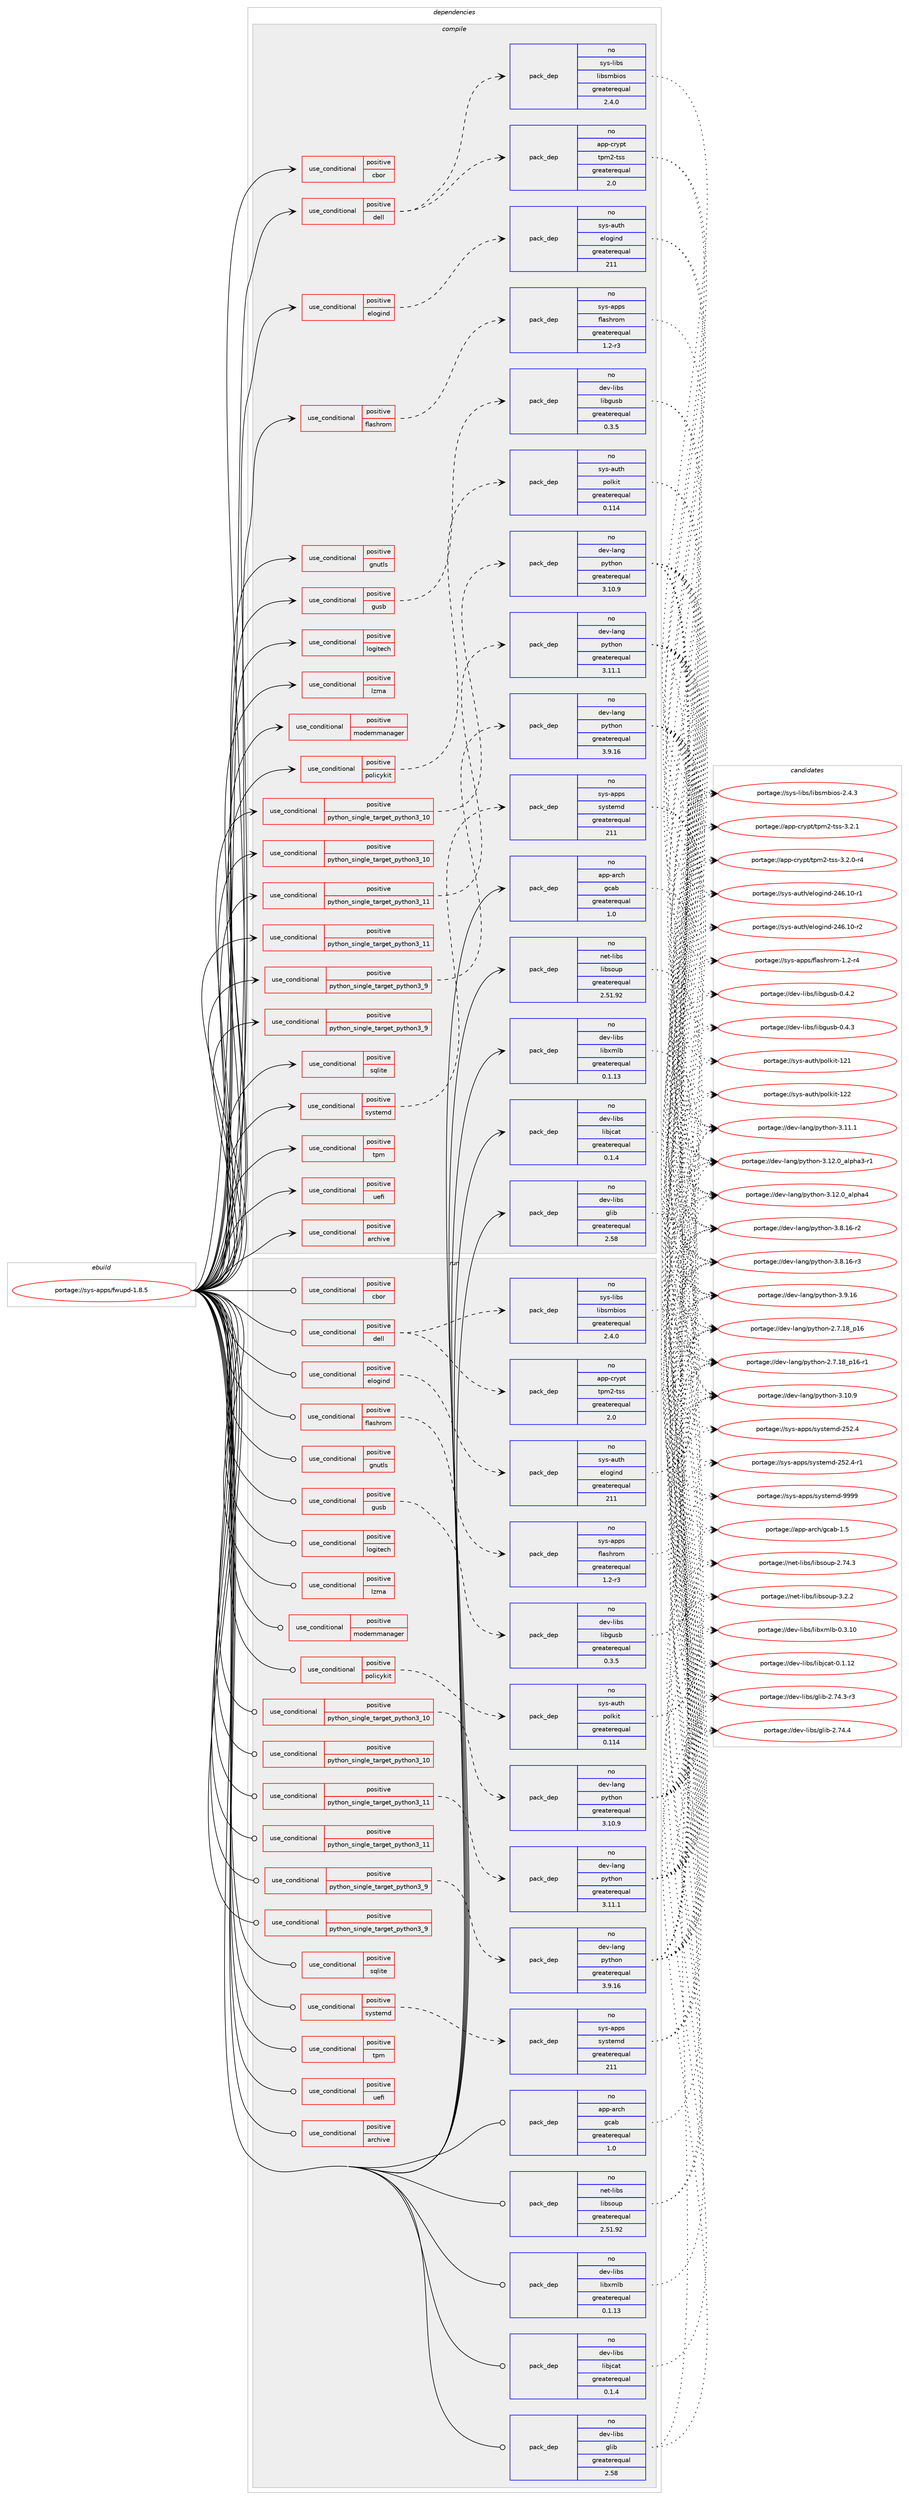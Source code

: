 digraph prolog {

# *************
# Graph options
# *************

newrank=true;
concentrate=true;
compound=true;
graph [rankdir=LR,fontname=Helvetica,fontsize=10,ranksep=1.5];#, ranksep=2.5, nodesep=0.2];
edge  [arrowhead=vee];
node  [fontname=Helvetica,fontsize=10];

# **********
# The ebuild
# **********

subgraph cluster_leftcol {
color=gray;
rank=same;
label=<<i>ebuild</i>>;
id [label="portage://sys-apps/fwupd-1.8.5", color=red, width=4, href="../sys-apps/fwupd-1.8.5.svg"];
}

# ****************
# The dependencies
# ****************

subgraph cluster_midcol {
color=gray;
label=<<i>dependencies</i>>;
subgraph cluster_compile {
fillcolor="#eeeeee";
style=filled;
label=<<i>compile</i>>;
subgraph cond3556 {
dependency5337 [label=<<TABLE BORDER="0" CELLBORDER="1" CELLSPACING="0" CELLPADDING="4"><TR><TD ROWSPAN="3" CELLPADDING="10">use_conditional</TD></TR><TR><TD>positive</TD></TR><TR><TD>archive</TD></TR></TABLE>>, shape=none, color=red];
# *** BEGIN UNKNOWN DEPENDENCY TYPE (TODO) ***
# dependency5337 -> package_dependency(portage://sys-apps/fwupd-1.8.5,install,no,app-arch,libarchive,none,[,,],any_same_slot,[])
# *** END UNKNOWN DEPENDENCY TYPE (TODO) ***

}
id:e -> dependency5337:w [weight=20,style="solid",arrowhead="vee"];
subgraph cond3557 {
dependency5338 [label=<<TABLE BORDER="0" CELLBORDER="1" CELLSPACING="0" CELLPADDING="4"><TR><TD ROWSPAN="3" CELLPADDING="10">use_conditional</TD></TR><TR><TD>positive</TD></TR><TR><TD>cbor</TD></TR></TABLE>>, shape=none, color=red];
# *** BEGIN UNKNOWN DEPENDENCY TYPE (TODO) ***
# dependency5338 -> package_dependency(portage://sys-apps/fwupd-1.8.5,install,no,dev-libs,libcbor,none,[,,],any_same_slot,[])
# *** END UNKNOWN DEPENDENCY TYPE (TODO) ***

}
id:e -> dependency5338:w [weight=20,style="solid",arrowhead="vee"];
subgraph cond3558 {
dependency5339 [label=<<TABLE BORDER="0" CELLBORDER="1" CELLSPACING="0" CELLPADDING="4"><TR><TD ROWSPAN="3" CELLPADDING="10">use_conditional</TD></TR><TR><TD>positive</TD></TR><TR><TD>dell</TD></TR></TABLE>>, shape=none, color=red];
subgraph pack1729 {
dependency5340 [label=<<TABLE BORDER="0" CELLBORDER="1" CELLSPACING="0" CELLPADDING="4" WIDTH="220"><TR><TD ROWSPAN="6" CELLPADDING="30">pack_dep</TD></TR><TR><TD WIDTH="110">no</TD></TR><TR><TD>app-crypt</TD></TR><TR><TD>tpm2-tss</TD></TR><TR><TD>greaterequal</TD></TR><TR><TD>2.0</TD></TR></TABLE>>, shape=none, color=blue];
}
dependency5339:e -> dependency5340:w [weight=20,style="dashed",arrowhead="vee"];
subgraph pack1730 {
dependency5341 [label=<<TABLE BORDER="0" CELLBORDER="1" CELLSPACING="0" CELLPADDING="4" WIDTH="220"><TR><TD ROWSPAN="6" CELLPADDING="30">pack_dep</TD></TR><TR><TD WIDTH="110">no</TD></TR><TR><TD>sys-libs</TD></TR><TR><TD>libsmbios</TD></TR><TR><TD>greaterequal</TD></TR><TR><TD>2.4.0</TD></TR></TABLE>>, shape=none, color=blue];
}
dependency5339:e -> dependency5341:w [weight=20,style="dashed",arrowhead="vee"];
}
id:e -> dependency5339:w [weight=20,style="solid",arrowhead="vee"];
subgraph cond3559 {
dependency5342 [label=<<TABLE BORDER="0" CELLBORDER="1" CELLSPACING="0" CELLPADDING="4"><TR><TD ROWSPAN="3" CELLPADDING="10">use_conditional</TD></TR><TR><TD>positive</TD></TR><TR><TD>elogind</TD></TR></TABLE>>, shape=none, color=red];
subgraph pack1731 {
dependency5343 [label=<<TABLE BORDER="0" CELLBORDER="1" CELLSPACING="0" CELLPADDING="4" WIDTH="220"><TR><TD ROWSPAN="6" CELLPADDING="30">pack_dep</TD></TR><TR><TD WIDTH="110">no</TD></TR><TR><TD>sys-auth</TD></TR><TR><TD>elogind</TD></TR><TR><TD>greaterequal</TD></TR><TR><TD>211</TD></TR></TABLE>>, shape=none, color=blue];
}
dependency5342:e -> dependency5343:w [weight=20,style="dashed",arrowhead="vee"];
}
id:e -> dependency5342:w [weight=20,style="solid",arrowhead="vee"];
subgraph cond3560 {
dependency5344 [label=<<TABLE BORDER="0" CELLBORDER="1" CELLSPACING="0" CELLPADDING="4"><TR><TD ROWSPAN="3" CELLPADDING="10">use_conditional</TD></TR><TR><TD>positive</TD></TR><TR><TD>flashrom</TD></TR></TABLE>>, shape=none, color=red];
subgraph pack1732 {
dependency5345 [label=<<TABLE BORDER="0" CELLBORDER="1" CELLSPACING="0" CELLPADDING="4" WIDTH="220"><TR><TD ROWSPAN="6" CELLPADDING="30">pack_dep</TD></TR><TR><TD WIDTH="110">no</TD></TR><TR><TD>sys-apps</TD></TR><TR><TD>flashrom</TD></TR><TR><TD>greaterequal</TD></TR><TR><TD>1.2-r3</TD></TR></TABLE>>, shape=none, color=blue];
}
dependency5344:e -> dependency5345:w [weight=20,style="dashed",arrowhead="vee"];
}
id:e -> dependency5344:w [weight=20,style="solid",arrowhead="vee"];
subgraph cond3561 {
dependency5346 [label=<<TABLE BORDER="0" CELLBORDER="1" CELLSPACING="0" CELLPADDING="4"><TR><TD ROWSPAN="3" CELLPADDING="10">use_conditional</TD></TR><TR><TD>positive</TD></TR><TR><TD>gnutls</TD></TR></TABLE>>, shape=none, color=red];
# *** BEGIN UNKNOWN DEPENDENCY TYPE (TODO) ***
# dependency5346 -> package_dependency(portage://sys-apps/fwupd-1.8.5,install,no,net-libs,gnutls,none,[,,],[],[])
# *** END UNKNOWN DEPENDENCY TYPE (TODO) ***

}
id:e -> dependency5346:w [weight=20,style="solid",arrowhead="vee"];
subgraph cond3562 {
dependency5347 [label=<<TABLE BORDER="0" CELLBORDER="1" CELLSPACING="0" CELLPADDING="4"><TR><TD ROWSPAN="3" CELLPADDING="10">use_conditional</TD></TR><TR><TD>positive</TD></TR><TR><TD>gusb</TD></TR></TABLE>>, shape=none, color=red];
subgraph pack1733 {
dependency5348 [label=<<TABLE BORDER="0" CELLBORDER="1" CELLSPACING="0" CELLPADDING="4" WIDTH="220"><TR><TD ROWSPAN="6" CELLPADDING="30">pack_dep</TD></TR><TR><TD WIDTH="110">no</TD></TR><TR><TD>dev-libs</TD></TR><TR><TD>libgusb</TD></TR><TR><TD>greaterequal</TD></TR><TR><TD>0.3.5</TD></TR></TABLE>>, shape=none, color=blue];
}
dependency5347:e -> dependency5348:w [weight=20,style="dashed",arrowhead="vee"];
}
id:e -> dependency5347:w [weight=20,style="solid",arrowhead="vee"];
subgraph cond3563 {
dependency5349 [label=<<TABLE BORDER="0" CELLBORDER="1" CELLSPACING="0" CELLPADDING="4"><TR><TD ROWSPAN="3" CELLPADDING="10">use_conditional</TD></TR><TR><TD>positive</TD></TR><TR><TD>logitech</TD></TR></TABLE>>, shape=none, color=red];
# *** BEGIN UNKNOWN DEPENDENCY TYPE (TODO) ***
# dependency5349 -> package_dependency(portage://sys-apps/fwupd-1.8.5,install,no,dev-libs,protobuf-c,none,[,,],any_same_slot,[])
# *** END UNKNOWN DEPENDENCY TYPE (TODO) ***

}
id:e -> dependency5349:w [weight=20,style="solid",arrowhead="vee"];
subgraph cond3564 {
dependency5350 [label=<<TABLE BORDER="0" CELLBORDER="1" CELLSPACING="0" CELLPADDING="4"><TR><TD ROWSPAN="3" CELLPADDING="10">use_conditional</TD></TR><TR><TD>positive</TD></TR><TR><TD>lzma</TD></TR></TABLE>>, shape=none, color=red];
# *** BEGIN UNKNOWN DEPENDENCY TYPE (TODO) ***
# dependency5350 -> package_dependency(portage://sys-apps/fwupd-1.8.5,install,no,app-arch,xz-utils,none,[,,],[],[])
# *** END UNKNOWN DEPENDENCY TYPE (TODO) ***

}
id:e -> dependency5350:w [weight=20,style="solid",arrowhead="vee"];
subgraph cond3565 {
dependency5351 [label=<<TABLE BORDER="0" CELLBORDER="1" CELLSPACING="0" CELLPADDING="4"><TR><TD ROWSPAN="3" CELLPADDING="10">use_conditional</TD></TR><TR><TD>positive</TD></TR><TR><TD>modemmanager</TD></TR></TABLE>>, shape=none, color=red];
# *** BEGIN UNKNOWN DEPENDENCY TYPE (TODO) ***
# dependency5351 -> package_dependency(portage://sys-apps/fwupd-1.8.5,install,no,net-misc,modemmanager,none,[,,],[],[use(enable(qmi),none)])
# *** END UNKNOWN DEPENDENCY TYPE (TODO) ***

}
id:e -> dependency5351:w [weight=20,style="solid",arrowhead="vee"];
subgraph cond3566 {
dependency5352 [label=<<TABLE BORDER="0" CELLBORDER="1" CELLSPACING="0" CELLPADDING="4"><TR><TD ROWSPAN="3" CELLPADDING="10">use_conditional</TD></TR><TR><TD>positive</TD></TR><TR><TD>policykit</TD></TR></TABLE>>, shape=none, color=red];
subgraph pack1734 {
dependency5353 [label=<<TABLE BORDER="0" CELLBORDER="1" CELLSPACING="0" CELLPADDING="4" WIDTH="220"><TR><TD ROWSPAN="6" CELLPADDING="30">pack_dep</TD></TR><TR><TD WIDTH="110">no</TD></TR><TR><TD>sys-auth</TD></TR><TR><TD>polkit</TD></TR><TR><TD>greaterequal</TD></TR><TR><TD>0.114</TD></TR></TABLE>>, shape=none, color=blue];
}
dependency5352:e -> dependency5353:w [weight=20,style="dashed",arrowhead="vee"];
}
id:e -> dependency5352:w [weight=20,style="solid",arrowhead="vee"];
subgraph cond3567 {
dependency5354 [label=<<TABLE BORDER="0" CELLBORDER="1" CELLSPACING="0" CELLPADDING="4"><TR><TD ROWSPAN="3" CELLPADDING="10">use_conditional</TD></TR><TR><TD>positive</TD></TR><TR><TD>python_single_target_python3_10</TD></TR></TABLE>>, shape=none, color=red];
subgraph pack1735 {
dependency5355 [label=<<TABLE BORDER="0" CELLBORDER="1" CELLSPACING="0" CELLPADDING="4" WIDTH="220"><TR><TD ROWSPAN="6" CELLPADDING="30">pack_dep</TD></TR><TR><TD WIDTH="110">no</TD></TR><TR><TD>dev-lang</TD></TR><TR><TD>python</TD></TR><TR><TD>greaterequal</TD></TR><TR><TD>3.10.9</TD></TR></TABLE>>, shape=none, color=blue];
}
dependency5354:e -> dependency5355:w [weight=20,style="dashed",arrowhead="vee"];
}
id:e -> dependency5354:w [weight=20,style="solid",arrowhead="vee"];
subgraph cond3568 {
dependency5356 [label=<<TABLE BORDER="0" CELLBORDER="1" CELLSPACING="0" CELLPADDING="4"><TR><TD ROWSPAN="3" CELLPADDING="10">use_conditional</TD></TR><TR><TD>positive</TD></TR><TR><TD>python_single_target_python3_10</TD></TR></TABLE>>, shape=none, color=red];
# *** BEGIN UNKNOWN DEPENDENCY TYPE (TODO) ***
# dependency5356 -> package_dependency(portage://sys-apps/fwupd-1.8.5,install,no,dev-python,pygobject,none,[,,],[slot(3)],[use(enable(cairo),none),use(enable(python_targets_python3_10),negative)])
# *** END UNKNOWN DEPENDENCY TYPE (TODO) ***

}
id:e -> dependency5356:w [weight=20,style="solid",arrowhead="vee"];
subgraph cond3569 {
dependency5357 [label=<<TABLE BORDER="0" CELLBORDER="1" CELLSPACING="0" CELLPADDING="4"><TR><TD ROWSPAN="3" CELLPADDING="10">use_conditional</TD></TR><TR><TD>positive</TD></TR><TR><TD>python_single_target_python3_11</TD></TR></TABLE>>, shape=none, color=red];
subgraph pack1736 {
dependency5358 [label=<<TABLE BORDER="0" CELLBORDER="1" CELLSPACING="0" CELLPADDING="4" WIDTH="220"><TR><TD ROWSPAN="6" CELLPADDING="30">pack_dep</TD></TR><TR><TD WIDTH="110">no</TD></TR><TR><TD>dev-lang</TD></TR><TR><TD>python</TD></TR><TR><TD>greaterequal</TD></TR><TR><TD>3.11.1</TD></TR></TABLE>>, shape=none, color=blue];
}
dependency5357:e -> dependency5358:w [weight=20,style="dashed",arrowhead="vee"];
}
id:e -> dependency5357:w [weight=20,style="solid",arrowhead="vee"];
subgraph cond3570 {
dependency5359 [label=<<TABLE BORDER="0" CELLBORDER="1" CELLSPACING="0" CELLPADDING="4"><TR><TD ROWSPAN="3" CELLPADDING="10">use_conditional</TD></TR><TR><TD>positive</TD></TR><TR><TD>python_single_target_python3_11</TD></TR></TABLE>>, shape=none, color=red];
# *** BEGIN UNKNOWN DEPENDENCY TYPE (TODO) ***
# dependency5359 -> package_dependency(portage://sys-apps/fwupd-1.8.5,install,no,dev-python,pygobject,none,[,,],[slot(3)],[use(enable(cairo),none),use(enable(python_targets_python3_11),negative)])
# *** END UNKNOWN DEPENDENCY TYPE (TODO) ***

}
id:e -> dependency5359:w [weight=20,style="solid",arrowhead="vee"];
subgraph cond3571 {
dependency5360 [label=<<TABLE BORDER="0" CELLBORDER="1" CELLSPACING="0" CELLPADDING="4"><TR><TD ROWSPAN="3" CELLPADDING="10">use_conditional</TD></TR><TR><TD>positive</TD></TR><TR><TD>python_single_target_python3_9</TD></TR></TABLE>>, shape=none, color=red];
subgraph pack1737 {
dependency5361 [label=<<TABLE BORDER="0" CELLBORDER="1" CELLSPACING="0" CELLPADDING="4" WIDTH="220"><TR><TD ROWSPAN="6" CELLPADDING="30">pack_dep</TD></TR><TR><TD WIDTH="110">no</TD></TR><TR><TD>dev-lang</TD></TR><TR><TD>python</TD></TR><TR><TD>greaterequal</TD></TR><TR><TD>3.9.16</TD></TR></TABLE>>, shape=none, color=blue];
}
dependency5360:e -> dependency5361:w [weight=20,style="dashed",arrowhead="vee"];
}
id:e -> dependency5360:w [weight=20,style="solid",arrowhead="vee"];
subgraph cond3572 {
dependency5362 [label=<<TABLE BORDER="0" CELLBORDER="1" CELLSPACING="0" CELLPADDING="4"><TR><TD ROWSPAN="3" CELLPADDING="10">use_conditional</TD></TR><TR><TD>positive</TD></TR><TR><TD>python_single_target_python3_9</TD></TR></TABLE>>, shape=none, color=red];
# *** BEGIN UNKNOWN DEPENDENCY TYPE (TODO) ***
# dependency5362 -> package_dependency(portage://sys-apps/fwupd-1.8.5,install,no,dev-python,pygobject,none,[,,],[slot(3)],[use(enable(cairo),none),use(enable(python_targets_python3_9),negative)])
# *** END UNKNOWN DEPENDENCY TYPE (TODO) ***

}
id:e -> dependency5362:w [weight=20,style="solid",arrowhead="vee"];
subgraph cond3573 {
dependency5363 [label=<<TABLE BORDER="0" CELLBORDER="1" CELLSPACING="0" CELLPADDING="4"><TR><TD ROWSPAN="3" CELLPADDING="10">use_conditional</TD></TR><TR><TD>positive</TD></TR><TR><TD>sqlite</TD></TR></TABLE>>, shape=none, color=red];
# *** BEGIN UNKNOWN DEPENDENCY TYPE (TODO) ***
# dependency5363 -> package_dependency(portage://sys-apps/fwupd-1.8.5,install,no,dev-db,sqlite,none,[,,],[],[])
# *** END UNKNOWN DEPENDENCY TYPE (TODO) ***

}
id:e -> dependency5363:w [weight=20,style="solid",arrowhead="vee"];
subgraph cond3574 {
dependency5364 [label=<<TABLE BORDER="0" CELLBORDER="1" CELLSPACING="0" CELLPADDING="4"><TR><TD ROWSPAN="3" CELLPADDING="10">use_conditional</TD></TR><TR><TD>positive</TD></TR><TR><TD>systemd</TD></TR></TABLE>>, shape=none, color=red];
subgraph pack1738 {
dependency5365 [label=<<TABLE BORDER="0" CELLBORDER="1" CELLSPACING="0" CELLPADDING="4" WIDTH="220"><TR><TD ROWSPAN="6" CELLPADDING="30">pack_dep</TD></TR><TR><TD WIDTH="110">no</TD></TR><TR><TD>sys-apps</TD></TR><TR><TD>systemd</TD></TR><TR><TD>greaterequal</TD></TR><TR><TD>211</TD></TR></TABLE>>, shape=none, color=blue];
}
dependency5364:e -> dependency5365:w [weight=20,style="dashed",arrowhead="vee"];
}
id:e -> dependency5364:w [weight=20,style="solid",arrowhead="vee"];
subgraph cond3575 {
dependency5366 [label=<<TABLE BORDER="0" CELLBORDER="1" CELLSPACING="0" CELLPADDING="4"><TR><TD ROWSPAN="3" CELLPADDING="10">use_conditional</TD></TR><TR><TD>positive</TD></TR><TR><TD>tpm</TD></TR></TABLE>>, shape=none, color=red];
# *** BEGIN UNKNOWN DEPENDENCY TYPE (TODO) ***
# dependency5366 -> package_dependency(portage://sys-apps/fwupd-1.8.5,install,no,app-crypt,tpm2-tss,none,[,,],any_same_slot,[])
# *** END UNKNOWN DEPENDENCY TYPE (TODO) ***

}
id:e -> dependency5366:w [weight=20,style="solid",arrowhead="vee"];
subgraph cond3576 {
dependency5367 [label=<<TABLE BORDER="0" CELLBORDER="1" CELLSPACING="0" CELLPADDING="4"><TR><TD ROWSPAN="3" CELLPADDING="10">use_conditional</TD></TR><TR><TD>positive</TD></TR><TR><TD>uefi</TD></TR></TABLE>>, shape=none, color=red];
# *** BEGIN UNKNOWN DEPENDENCY TYPE (TODO) ***
# dependency5367 -> package_dependency(portage://sys-apps/fwupd-1.8.5,install,no,sys-apps,fwupd-efi,none,[,,],[],[])
# *** END UNKNOWN DEPENDENCY TYPE (TODO) ***

# *** BEGIN UNKNOWN DEPENDENCY TYPE (TODO) ***
# dependency5367 -> package_dependency(portage://sys-apps/fwupd-1.8.5,install,no,sys-boot,efibootmgr,none,[,,],[],[])
# *** END UNKNOWN DEPENDENCY TYPE (TODO) ***

# *** BEGIN UNKNOWN DEPENDENCY TYPE (TODO) ***
# dependency5367 -> package_dependency(portage://sys-apps/fwupd-1.8.5,install,no,sys-fs,udisks,none,[,,],[],[])
# *** END UNKNOWN DEPENDENCY TYPE (TODO) ***

# *** BEGIN UNKNOWN DEPENDENCY TYPE (TODO) ***
# dependency5367 -> package_dependency(portage://sys-apps/fwupd-1.8.5,install,no,sys-libs,efivar,none,[,,],[],[])
# *** END UNKNOWN DEPENDENCY TYPE (TODO) ***

}
id:e -> dependency5367:w [weight=20,style="solid",arrowhead="vee"];
subgraph pack1739 {
dependency5368 [label=<<TABLE BORDER="0" CELLBORDER="1" CELLSPACING="0" CELLPADDING="4" WIDTH="220"><TR><TD ROWSPAN="6" CELLPADDING="30">pack_dep</TD></TR><TR><TD WIDTH="110">no</TD></TR><TR><TD>app-arch</TD></TR><TR><TD>gcab</TD></TR><TR><TD>greaterequal</TD></TR><TR><TD>1.0</TD></TR></TABLE>>, shape=none, color=blue];
}
id:e -> dependency5368:w [weight=20,style="solid",arrowhead="vee"];
# *** BEGIN UNKNOWN DEPENDENCY TYPE (TODO) ***
# id -> package_dependency(portage://sys-apps/fwupd-1.8.5,install,no,app-arch,xz-utils,none,[,,],[],[])
# *** END UNKNOWN DEPENDENCY TYPE (TODO) ***

subgraph pack1740 {
dependency5369 [label=<<TABLE BORDER="0" CELLBORDER="1" CELLSPACING="0" CELLPADDING="4" WIDTH="220"><TR><TD ROWSPAN="6" CELLPADDING="30">pack_dep</TD></TR><TR><TD WIDTH="110">no</TD></TR><TR><TD>dev-libs</TD></TR><TR><TD>glib</TD></TR><TR><TD>greaterequal</TD></TR><TR><TD>2.58</TD></TR></TABLE>>, shape=none, color=blue];
}
id:e -> dependency5369:w [weight=20,style="solid",arrowhead="vee"];
# *** BEGIN UNKNOWN DEPENDENCY TYPE (TODO) ***
# id -> package_dependency(portage://sys-apps/fwupd-1.8.5,install,no,dev-libs,json-glib,none,[,,],[],[])
# *** END UNKNOWN DEPENDENCY TYPE (TODO) ***

# *** BEGIN UNKNOWN DEPENDENCY TYPE (TODO) ***
# id -> package_dependency(portage://sys-apps/fwupd-1.8.5,install,no,dev-libs,libgudev,none,[,,],any_same_slot,[])
# *** END UNKNOWN DEPENDENCY TYPE (TODO) ***

subgraph pack1741 {
dependency5370 [label=<<TABLE BORDER="0" CELLBORDER="1" CELLSPACING="0" CELLPADDING="4" WIDTH="220"><TR><TD ROWSPAN="6" CELLPADDING="30">pack_dep</TD></TR><TR><TD WIDTH="110">no</TD></TR><TR><TD>dev-libs</TD></TR><TR><TD>libjcat</TD></TR><TR><TD>greaterequal</TD></TR><TR><TD>0.1.4</TD></TR></TABLE>>, shape=none, color=blue];
}
id:e -> dependency5370:w [weight=20,style="solid",arrowhead="vee"];
subgraph pack1742 {
dependency5371 [label=<<TABLE BORDER="0" CELLBORDER="1" CELLSPACING="0" CELLPADDING="4" WIDTH="220"><TR><TD ROWSPAN="6" CELLPADDING="30">pack_dep</TD></TR><TR><TD WIDTH="110">no</TD></TR><TR><TD>dev-libs</TD></TR><TR><TD>libxmlb</TD></TR><TR><TD>greaterequal</TD></TR><TR><TD>0.1.13</TD></TR></TABLE>>, shape=none, color=blue];
}
id:e -> dependency5371:w [weight=20,style="solid",arrowhead="vee"];
subgraph pack1743 {
dependency5372 [label=<<TABLE BORDER="0" CELLBORDER="1" CELLSPACING="0" CELLPADDING="4" WIDTH="220"><TR><TD ROWSPAN="6" CELLPADDING="30">pack_dep</TD></TR><TR><TD WIDTH="110">no</TD></TR><TR><TD>net-libs</TD></TR><TR><TD>libsoup</TD></TR><TR><TD>greaterequal</TD></TR><TR><TD>2.51.92</TD></TR></TABLE>>, shape=none, color=blue];
}
id:e -> dependency5372:w [weight=20,style="solid",arrowhead="vee"];
# *** BEGIN UNKNOWN DEPENDENCY TYPE (TODO) ***
# id -> package_dependency(portage://sys-apps/fwupd-1.8.5,install,no,net-misc,curl,none,[,,],[],[])
# *** END UNKNOWN DEPENDENCY TYPE (TODO) ***

# *** BEGIN UNKNOWN DEPENDENCY TYPE (TODO) ***
# id -> package_dependency(portage://sys-apps/fwupd-1.8.5,install,no,x11-libs,pango,none,[,,],[],[use(enable(introspection),none)])
# *** END UNKNOWN DEPENDENCY TYPE (TODO) ***

}
subgraph cluster_compileandrun {
fillcolor="#eeeeee";
style=filled;
label=<<i>compile and run</i>>;
}
subgraph cluster_run {
fillcolor="#eeeeee";
style=filled;
label=<<i>run</i>>;
subgraph cond3577 {
dependency5373 [label=<<TABLE BORDER="0" CELLBORDER="1" CELLSPACING="0" CELLPADDING="4"><TR><TD ROWSPAN="3" CELLPADDING="10">use_conditional</TD></TR><TR><TD>positive</TD></TR><TR><TD>archive</TD></TR></TABLE>>, shape=none, color=red];
# *** BEGIN UNKNOWN DEPENDENCY TYPE (TODO) ***
# dependency5373 -> package_dependency(portage://sys-apps/fwupd-1.8.5,run,no,app-arch,libarchive,none,[,,],any_same_slot,[])
# *** END UNKNOWN DEPENDENCY TYPE (TODO) ***

}
id:e -> dependency5373:w [weight=20,style="solid",arrowhead="odot"];
subgraph cond3578 {
dependency5374 [label=<<TABLE BORDER="0" CELLBORDER="1" CELLSPACING="0" CELLPADDING="4"><TR><TD ROWSPAN="3" CELLPADDING="10">use_conditional</TD></TR><TR><TD>positive</TD></TR><TR><TD>cbor</TD></TR></TABLE>>, shape=none, color=red];
# *** BEGIN UNKNOWN DEPENDENCY TYPE (TODO) ***
# dependency5374 -> package_dependency(portage://sys-apps/fwupd-1.8.5,run,no,dev-libs,libcbor,none,[,,],any_same_slot,[])
# *** END UNKNOWN DEPENDENCY TYPE (TODO) ***

}
id:e -> dependency5374:w [weight=20,style="solid",arrowhead="odot"];
subgraph cond3579 {
dependency5375 [label=<<TABLE BORDER="0" CELLBORDER="1" CELLSPACING="0" CELLPADDING="4"><TR><TD ROWSPAN="3" CELLPADDING="10">use_conditional</TD></TR><TR><TD>positive</TD></TR><TR><TD>dell</TD></TR></TABLE>>, shape=none, color=red];
subgraph pack1744 {
dependency5376 [label=<<TABLE BORDER="0" CELLBORDER="1" CELLSPACING="0" CELLPADDING="4" WIDTH="220"><TR><TD ROWSPAN="6" CELLPADDING="30">pack_dep</TD></TR><TR><TD WIDTH="110">no</TD></TR><TR><TD>app-crypt</TD></TR><TR><TD>tpm2-tss</TD></TR><TR><TD>greaterequal</TD></TR><TR><TD>2.0</TD></TR></TABLE>>, shape=none, color=blue];
}
dependency5375:e -> dependency5376:w [weight=20,style="dashed",arrowhead="vee"];
subgraph pack1745 {
dependency5377 [label=<<TABLE BORDER="0" CELLBORDER="1" CELLSPACING="0" CELLPADDING="4" WIDTH="220"><TR><TD ROWSPAN="6" CELLPADDING="30">pack_dep</TD></TR><TR><TD WIDTH="110">no</TD></TR><TR><TD>sys-libs</TD></TR><TR><TD>libsmbios</TD></TR><TR><TD>greaterequal</TD></TR><TR><TD>2.4.0</TD></TR></TABLE>>, shape=none, color=blue];
}
dependency5375:e -> dependency5377:w [weight=20,style="dashed",arrowhead="vee"];
}
id:e -> dependency5375:w [weight=20,style="solid",arrowhead="odot"];
subgraph cond3580 {
dependency5378 [label=<<TABLE BORDER="0" CELLBORDER="1" CELLSPACING="0" CELLPADDING="4"><TR><TD ROWSPAN="3" CELLPADDING="10">use_conditional</TD></TR><TR><TD>positive</TD></TR><TR><TD>elogind</TD></TR></TABLE>>, shape=none, color=red];
subgraph pack1746 {
dependency5379 [label=<<TABLE BORDER="0" CELLBORDER="1" CELLSPACING="0" CELLPADDING="4" WIDTH="220"><TR><TD ROWSPAN="6" CELLPADDING="30">pack_dep</TD></TR><TR><TD WIDTH="110">no</TD></TR><TR><TD>sys-auth</TD></TR><TR><TD>elogind</TD></TR><TR><TD>greaterequal</TD></TR><TR><TD>211</TD></TR></TABLE>>, shape=none, color=blue];
}
dependency5378:e -> dependency5379:w [weight=20,style="dashed",arrowhead="vee"];
}
id:e -> dependency5378:w [weight=20,style="solid",arrowhead="odot"];
subgraph cond3581 {
dependency5380 [label=<<TABLE BORDER="0" CELLBORDER="1" CELLSPACING="0" CELLPADDING="4"><TR><TD ROWSPAN="3" CELLPADDING="10">use_conditional</TD></TR><TR><TD>positive</TD></TR><TR><TD>flashrom</TD></TR></TABLE>>, shape=none, color=red];
subgraph pack1747 {
dependency5381 [label=<<TABLE BORDER="0" CELLBORDER="1" CELLSPACING="0" CELLPADDING="4" WIDTH="220"><TR><TD ROWSPAN="6" CELLPADDING="30">pack_dep</TD></TR><TR><TD WIDTH="110">no</TD></TR><TR><TD>sys-apps</TD></TR><TR><TD>flashrom</TD></TR><TR><TD>greaterequal</TD></TR><TR><TD>1.2-r3</TD></TR></TABLE>>, shape=none, color=blue];
}
dependency5380:e -> dependency5381:w [weight=20,style="dashed",arrowhead="vee"];
}
id:e -> dependency5380:w [weight=20,style="solid",arrowhead="odot"];
subgraph cond3582 {
dependency5382 [label=<<TABLE BORDER="0" CELLBORDER="1" CELLSPACING="0" CELLPADDING="4"><TR><TD ROWSPAN="3" CELLPADDING="10">use_conditional</TD></TR><TR><TD>positive</TD></TR><TR><TD>gnutls</TD></TR></TABLE>>, shape=none, color=red];
# *** BEGIN UNKNOWN DEPENDENCY TYPE (TODO) ***
# dependency5382 -> package_dependency(portage://sys-apps/fwupd-1.8.5,run,no,net-libs,gnutls,none,[,,],[],[])
# *** END UNKNOWN DEPENDENCY TYPE (TODO) ***

}
id:e -> dependency5382:w [weight=20,style="solid",arrowhead="odot"];
subgraph cond3583 {
dependency5383 [label=<<TABLE BORDER="0" CELLBORDER="1" CELLSPACING="0" CELLPADDING="4"><TR><TD ROWSPAN="3" CELLPADDING="10">use_conditional</TD></TR><TR><TD>positive</TD></TR><TR><TD>gusb</TD></TR></TABLE>>, shape=none, color=red];
subgraph pack1748 {
dependency5384 [label=<<TABLE BORDER="0" CELLBORDER="1" CELLSPACING="0" CELLPADDING="4" WIDTH="220"><TR><TD ROWSPAN="6" CELLPADDING="30">pack_dep</TD></TR><TR><TD WIDTH="110">no</TD></TR><TR><TD>dev-libs</TD></TR><TR><TD>libgusb</TD></TR><TR><TD>greaterequal</TD></TR><TR><TD>0.3.5</TD></TR></TABLE>>, shape=none, color=blue];
}
dependency5383:e -> dependency5384:w [weight=20,style="dashed",arrowhead="vee"];
}
id:e -> dependency5383:w [weight=20,style="solid",arrowhead="odot"];
subgraph cond3584 {
dependency5385 [label=<<TABLE BORDER="0" CELLBORDER="1" CELLSPACING="0" CELLPADDING="4"><TR><TD ROWSPAN="3" CELLPADDING="10">use_conditional</TD></TR><TR><TD>positive</TD></TR><TR><TD>logitech</TD></TR></TABLE>>, shape=none, color=red];
# *** BEGIN UNKNOWN DEPENDENCY TYPE (TODO) ***
# dependency5385 -> package_dependency(portage://sys-apps/fwupd-1.8.5,run,no,dev-libs,protobuf-c,none,[,,],any_same_slot,[])
# *** END UNKNOWN DEPENDENCY TYPE (TODO) ***

}
id:e -> dependency5385:w [weight=20,style="solid",arrowhead="odot"];
subgraph cond3585 {
dependency5386 [label=<<TABLE BORDER="0" CELLBORDER="1" CELLSPACING="0" CELLPADDING="4"><TR><TD ROWSPAN="3" CELLPADDING="10">use_conditional</TD></TR><TR><TD>positive</TD></TR><TR><TD>lzma</TD></TR></TABLE>>, shape=none, color=red];
# *** BEGIN UNKNOWN DEPENDENCY TYPE (TODO) ***
# dependency5386 -> package_dependency(portage://sys-apps/fwupd-1.8.5,run,no,app-arch,xz-utils,none,[,,],[],[])
# *** END UNKNOWN DEPENDENCY TYPE (TODO) ***

}
id:e -> dependency5386:w [weight=20,style="solid",arrowhead="odot"];
subgraph cond3586 {
dependency5387 [label=<<TABLE BORDER="0" CELLBORDER="1" CELLSPACING="0" CELLPADDING="4"><TR><TD ROWSPAN="3" CELLPADDING="10">use_conditional</TD></TR><TR><TD>positive</TD></TR><TR><TD>modemmanager</TD></TR></TABLE>>, shape=none, color=red];
# *** BEGIN UNKNOWN DEPENDENCY TYPE (TODO) ***
# dependency5387 -> package_dependency(portage://sys-apps/fwupd-1.8.5,run,no,net-misc,modemmanager,none,[,,],[],[use(enable(qmi),none)])
# *** END UNKNOWN DEPENDENCY TYPE (TODO) ***

}
id:e -> dependency5387:w [weight=20,style="solid",arrowhead="odot"];
subgraph cond3587 {
dependency5388 [label=<<TABLE BORDER="0" CELLBORDER="1" CELLSPACING="0" CELLPADDING="4"><TR><TD ROWSPAN="3" CELLPADDING="10">use_conditional</TD></TR><TR><TD>positive</TD></TR><TR><TD>policykit</TD></TR></TABLE>>, shape=none, color=red];
subgraph pack1749 {
dependency5389 [label=<<TABLE BORDER="0" CELLBORDER="1" CELLSPACING="0" CELLPADDING="4" WIDTH="220"><TR><TD ROWSPAN="6" CELLPADDING="30">pack_dep</TD></TR><TR><TD WIDTH="110">no</TD></TR><TR><TD>sys-auth</TD></TR><TR><TD>polkit</TD></TR><TR><TD>greaterequal</TD></TR><TR><TD>0.114</TD></TR></TABLE>>, shape=none, color=blue];
}
dependency5388:e -> dependency5389:w [weight=20,style="dashed",arrowhead="vee"];
}
id:e -> dependency5388:w [weight=20,style="solid",arrowhead="odot"];
subgraph cond3588 {
dependency5390 [label=<<TABLE BORDER="0" CELLBORDER="1" CELLSPACING="0" CELLPADDING="4"><TR><TD ROWSPAN="3" CELLPADDING="10">use_conditional</TD></TR><TR><TD>positive</TD></TR><TR><TD>python_single_target_python3_10</TD></TR></TABLE>>, shape=none, color=red];
subgraph pack1750 {
dependency5391 [label=<<TABLE BORDER="0" CELLBORDER="1" CELLSPACING="0" CELLPADDING="4" WIDTH="220"><TR><TD ROWSPAN="6" CELLPADDING="30">pack_dep</TD></TR><TR><TD WIDTH="110">no</TD></TR><TR><TD>dev-lang</TD></TR><TR><TD>python</TD></TR><TR><TD>greaterequal</TD></TR><TR><TD>3.10.9</TD></TR></TABLE>>, shape=none, color=blue];
}
dependency5390:e -> dependency5391:w [weight=20,style="dashed",arrowhead="vee"];
}
id:e -> dependency5390:w [weight=20,style="solid",arrowhead="odot"];
subgraph cond3589 {
dependency5392 [label=<<TABLE BORDER="0" CELLBORDER="1" CELLSPACING="0" CELLPADDING="4"><TR><TD ROWSPAN="3" CELLPADDING="10">use_conditional</TD></TR><TR><TD>positive</TD></TR><TR><TD>python_single_target_python3_10</TD></TR></TABLE>>, shape=none, color=red];
# *** BEGIN UNKNOWN DEPENDENCY TYPE (TODO) ***
# dependency5392 -> package_dependency(portage://sys-apps/fwupd-1.8.5,run,no,dev-python,pygobject,none,[,,],[slot(3)],[use(enable(cairo),none),use(enable(python_targets_python3_10),negative)])
# *** END UNKNOWN DEPENDENCY TYPE (TODO) ***

}
id:e -> dependency5392:w [weight=20,style="solid",arrowhead="odot"];
subgraph cond3590 {
dependency5393 [label=<<TABLE BORDER="0" CELLBORDER="1" CELLSPACING="0" CELLPADDING="4"><TR><TD ROWSPAN="3" CELLPADDING="10">use_conditional</TD></TR><TR><TD>positive</TD></TR><TR><TD>python_single_target_python3_11</TD></TR></TABLE>>, shape=none, color=red];
subgraph pack1751 {
dependency5394 [label=<<TABLE BORDER="0" CELLBORDER="1" CELLSPACING="0" CELLPADDING="4" WIDTH="220"><TR><TD ROWSPAN="6" CELLPADDING="30">pack_dep</TD></TR><TR><TD WIDTH="110">no</TD></TR><TR><TD>dev-lang</TD></TR><TR><TD>python</TD></TR><TR><TD>greaterequal</TD></TR><TR><TD>3.11.1</TD></TR></TABLE>>, shape=none, color=blue];
}
dependency5393:e -> dependency5394:w [weight=20,style="dashed",arrowhead="vee"];
}
id:e -> dependency5393:w [weight=20,style="solid",arrowhead="odot"];
subgraph cond3591 {
dependency5395 [label=<<TABLE BORDER="0" CELLBORDER="1" CELLSPACING="0" CELLPADDING="4"><TR><TD ROWSPAN="3" CELLPADDING="10">use_conditional</TD></TR><TR><TD>positive</TD></TR><TR><TD>python_single_target_python3_11</TD></TR></TABLE>>, shape=none, color=red];
# *** BEGIN UNKNOWN DEPENDENCY TYPE (TODO) ***
# dependency5395 -> package_dependency(portage://sys-apps/fwupd-1.8.5,run,no,dev-python,pygobject,none,[,,],[slot(3)],[use(enable(cairo),none),use(enable(python_targets_python3_11),negative)])
# *** END UNKNOWN DEPENDENCY TYPE (TODO) ***

}
id:e -> dependency5395:w [weight=20,style="solid",arrowhead="odot"];
subgraph cond3592 {
dependency5396 [label=<<TABLE BORDER="0" CELLBORDER="1" CELLSPACING="0" CELLPADDING="4"><TR><TD ROWSPAN="3" CELLPADDING="10">use_conditional</TD></TR><TR><TD>positive</TD></TR><TR><TD>python_single_target_python3_9</TD></TR></TABLE>>, shape=none, color=red];
subgraph pack1752 {
dependency5397 [label=<<TABLE BORDER="0" CELLBORDER="1" CELLSPACING="0" CELLPADDING="4" WIDTH="220"><TR><TD ROWSPAN="6" CELLPADDING="30">pack_dep</TD></TR><TR><TD WIDTH="110">no</TD></TR><TR><TD>dev-lang</TD></TR><TR><TD>python</TD></TR><TR><TD>greaterequal</TD></TR><TR><TD>3.9.16</TD></TR></TABLE>>, shape=none, color=blue];
}
dependency5396:e -> dependency5397:w [weight=20,style="dashed",arrowhead="vee"];
}
id:e -> dependency5396:w [weight=20,style="solid",arrowhead="odot"];
subgraph cond3593 {
dependency5398 [label=<<TABLE BORDER="0" CELLBORDER="1" CELLSPACING="0" CELLPADDING="4"><TR><TD ROWSPAN="3" CELLPADDING="10">use_conditional</TD></TR><TR><TD>positive</TD></TR><TR><TD>python_single_target_python3_9</TD></TR></TABLE>>, shape=none, color=red];
# *** BEGIN UNKNOWN DEPENDENCY TYPE (TODO) ***
# dependency5398 -> package_dependency(portage://sys-apps/fwupd-1.8.5,run,no,dev-python,pygobject,none,[,,],[slot(3)],[use(enable(cairo),none),use(enable(python_targets_python3_9),negative)])
# *** END UNKNOWN DEPENDENCY TYPE (TODO) ***

}
id:e -> dependency5398:w [weight=20,style="solid",arrowhead="odot"];
subgraph cond3594 {
dependency5399 [label=<<TABLE BORDER="0" CELLBORDER="1" CELLSPACING="0" CELLPADDING="4"><TR><TD ROWSPAN="3" CELLPADDING="10">use_conditional</TD></TR><TR><TD>positive</TD></TR><TR><TD>sqlite</TD></TR></TABLE>>, shape=none, color=red];
# *** BEGIN UNKNOWN DEPENDENCY TYPE (TODO) ***
# dependency5399 -> package_dependency(portage://sys-apps/fwupd-1.8.5,run,no,dev-db,sqlite,none,[,,],[],[])
# *** END UNKNOWN DEPENDENCY TYPE (TODO) ***

}
id:e -> dependency5399:w [weight=20,style="solid",arrowhead="odot"];
subgraph cond3595 {
dependency5400 [label=<<TABLE BORDER="0" CELLBORDER="1" CELLSPACING="0" CELLPADDING="4"><TR><TD ROWSPAN="3" CELLPADDING="10">use_conditional</TD></TR><TR><TD>positive</TD></TR><TR><TD>systemd</TD></TR></TABLE>>, shape=none, color=red];
subgraph pack1753 {
dependency5401 [label=<<TABLE BORDER="0" CELLBORDER="1" CELLSPACING="0" CELLPADDING="4" WIDTH="220"><TR><TD ROWSPAN="6" CELLPADDING="30">pack_dep</TD></TR><TR><TD WIDTH="110">no</TD></TR><TR><TD>sys-apps</TD></TR><TR><TD>systemd</TD></TR><TR><TD>greaterequal</TD></TR><TR><TD>211</TD></TR></TABLE>>, shape=none, color=blue];
}
dependency5400:e -> dependency5401:w [weight=20,style="dashed",arrowhead="vee"];
}
id:e -> dependency5400:w [weight=20,style="solid",arrowhead="odot"];
subgraph cond3596 {
dependency5402 [label=<<TABLE BORDER="0" CELLBORDER="1" CELLSPACING="0" CELLPADDING="4"><TR><TD ROWSPAN="3" CELLPADDING="10">use_conditional</TD></TR><TR><TD>positive</TD></TR><TR><TD>tpm</TD></TR></TABLE>>, shape=none, color=red];
# *** BEGIN UNKNOWN DEPENDENCY TYPE (TODO) ***
# dependency5402 -> package_dependency(portage://sys-apps/fwupd-1.8.5,run,no,app-crypt,tpm2-tss,none,[,,],any_same_slot,[])
# *** END UNKNOWN DEPENDENCY TYPE (TODO) ***

}
id:e -> dependency5402:w [weight=20,style="solid",arrowhead="odot"];
subgraph cond3597 {
dependency5403 [label=<<TABLE BORDER="0" CELLBORDER="1" CELLSPACING="0" CELLPADDING="4"><TR><TD ROWSPAN="3" CELLPADDING="10">use_conditional</TD></TR><TR><TD>positive</TD></TR><TR><TD>uefi</TD></TR></TABLE>>, shape=none, color=red];
# *** BEGIN UNKNOWN DEPENDENCY TYPE (TODO) ***
# dependency5403 -> package_dependency(portage://sys-apps/fwupd-1.8.5,run,no,sys-apps,fwupd-efi,none,[,,],[],[])
# *** END UNKNOWN DEPENDENCY TYPE (TODO) ***

# *** BEGIN UNKNOWN DEPENDENCY TYPE (TODO) ***
# dependency5403 -> package_dependency(portage://sys-apps/fwupd-1.8.5,run,no,sys-boot,efibootmgr,none,[,,],[],[])
# *** END UNKNOWN DEPENDENCY TYPE (TODO) ***

# *** BEGIN UNKNOWN DEPENDENCY TYPE (TODO) ***
# dependency5403 -> package_dependency(portage://sys-apps/fwupd-1.8.5,run,no,sys-fs,udisks,none,[,,],[],[])
# *** END UNKNOWN DEPENDENCY TYPE (TODO) ***

# *** BEGIN UNKNOWN DEPENDENCY TYPE (TODO) ***
# dependency5403 -> package_dependency(portage://sys-apps/fwupd-1.8.5,run,no,sys-libs,efivar,none,[,,],[],[])
# *** END UNKNOWN DEPENDENCY TYPE (TODO) ***

}
id:e -> dependency5403:w [weight=20,style="solid",arrowhead="odot"];
subgraph pack1754 {
dependency5404 [label=<<TABLE BORDER="0" CELLBORDER="1" CELLSPACING="0" CELLPADDING="4" WIDTH="220"><TR><TD ROWSPAN="6" CELLPADDING="30">pack_dep</TD></TR><TR><TD WIDTH="110">no</TD></TR><TR><TD>app-arch</TD></TR><TR><TD>gcab</TD></TR><TR><TD>greaterequal</TD></TR><TR><TD>1.0</TD></TR></TABLE>>, shape=none, color=blue];
}
id:e -> dependency5404:w [weight=20,style="solid",arrowhead="odot"];
# *** BEGIN UNKNOWN DEPENDENCY TYPE (TODO) ***
# id -> package_dependency(portage://sys-apps/fwupd-1.8.5,run,no,app-arch,xz-utils,none,[,,],[],[])
# *** END UNKNOWN DEPENDENCY TYPE (TODO) ***

subgraph pack1755 {
dependency5405 [label=<<TABLE BORDER="0" CELLBORDER="1" CELLSPACING="0" CELLPADDING="4" WIDTH="220"><TR><TD ROWSPAN="6" CELLPADDING="30">pack_dep</TD></TR><TR><TD WIDTH="110">no</TD></TR><TR><TD>dev-libs</TD></TR><TR><TD>glib</TD></TR><TR><TD>greaterequal</TD></TR><TR><TD>2.58</TD></TR></TABLE>>, shape=none, color=blue];
}
id:e -> dependency5405:w [weight=20,style="solid",arrowhead="odot"];
# *** BEGIN UNKNOWN DEPENDENCY TYPE (TODO) ***
# id -> package_dependency(portage://sys-apps/fwupd-1.8.5,run,no,dev-libs,json-glib,none,[,,],[],[])
# *** END UNKNOWN DEPENDENCY TYPE (TODO) ***

# *** BEGIN UNKNOWN DEPENDENCY TYPE (TODO) ***
# id -> package_dependency(portage://sys-apps/fwupd-1.8.5,run,no,dev-libs,libgudev,none,[,,],any_same_slot,[])
# *** END UNKNOWN DEPENDENCY TYPE (TODO) ***

subgraph pack1756 {
dependency5406 [label=<<TABLE BORDER="0" CELLBORDER="1" CELLSPACING="0" CELLPADDING="4" WIDTH="220"><TR><TD ROWSPAN="6" CELLPADDING="30">pack_dep</TD></TR><TR><TD WIDTH="110">no</TD></TR><TR><TD>dev-libs</TD></TR><TR><TD>libjcat</TD></TR><TR><TD>greaterequal</TD></TR><TR><TD>0.1.4</TD></TR></TABLE>>, shape=none, color=blue];
}
id:e -> dependency5406:w [weight=20,style="solid",arrowhead="odot"];
subgraph pack1757 {
dependency5407 [label=<<TABLE BORDER="0" CELLBORDER="1" CELLSPACING="0" CELLPADDING="4" WIDTH="220"><TR><TD ROWSPAN="6" CELLPADDING="30">pack_dep</TD></TR><TR><TD WIDTH="110">no</TD></TR><TR><TD>dev-libs</TD></TR><TR><TD>libxmlb</TD></TR><TR><TD>greaterequal</TD></TR><TR><TD>0.1.13</TD></TR></TABLE>>, shape=none, color=blue];
}
id:e -> dependency5407:w [weight=20,style="solid",arrowhead="odot"];
subgraph pack1758 {
dependency5408 [label=<<TABLE BORDER="0" CELLBORDER="1" CELLSPACING="0" CELLPADDING="4" WIDTH="220"><TR><TD ROWSPAN="6" CELLPADDING="30">pack_dep</TD></TR><TR><TD WIDTH="110">no</TD></TR><TR><TD>net-libs</TD></TR><TR><TD>libsoup</TD></TR><TR><TD>greaterequal</TD></TR><TR><TD>2.51.92</TD></TR></TABLE>>, shape=none, color=blue];
}
id:e -> dependency5408:w [weight=20,style="solid",arrowhead="odot"];
# *** BEGIN UNKNOWN DEPENDENCY TYPE (TODO) ***
# id -> package_dependency(portage://sys-apps/fwupd-1.8.5,run,no,net-misc,curl,none,[,,],[],[])
# *** END UNKNOWN DEPENDENCY TYPE (TODO) ***

# *** BEGIN UNKNOWN DEPENDENCY TYPE (TODO) ***
# id -> package_dependency(portage://sys-apps/fwupd-1.8.5,run,no,sys-apps,dbus,none,[,,],[],[])
# *** END UNKNOWN DEPENDENCY TYPE (TODO) ***

}
}

# **************
# The candidates
# **************

subgraph cluster_choices {
rank=same;
color=gray;
label=<<i>candidates</i>>;

subgraph choice1729 {
color=black;
nodesep=1;
choice9711211245991141211121164711611210950451161151154551465046484511452 [label="portage://app-crypt/tpm2-tss-3.2.0-r4", color=red, width=4,href="../app-crypt/tpm2-tss-3.2.0-r4.svg"];
choice971121124599114121112116471161121095045116115115455146504649 [label="portage://app-crypt/tpm2-tss-3.2.1", color=red, width=4,href="../app-crypt/tpm2-tss-3.2.1.svg"];
dependency5340:e -> choice9711211245991141211121164711611210950451161151154551465046484511452:w [style=dotted,weight="100"];
dependency5340:e -> choice971121124599114121112116471161121095045116115115455146504649:w [style=dotted,weight="100"];
}
subgraph choice1730 {
color=black;
nodesep=1;
choice1151211154510810598115471081059811510998105111115455046524651 [label="portage://sys-libs/libsmbios-2.4.3", color=red, width=4,href="../sys-libs/libsmbios-2.4.3.svg"];
dependency5341:e -> choice1151211154510810598115471081059811510998105111115455046524651:w [style=dotted,weight="100"];
}
subgraph choice1731 {
color=black;
nodesep=1;
choice115121115459711711610447101108111103105110100455052544649484511449 [label="portage://sys-auth/elogind-246.10-r1", color=red, width=4,href="../sys-auth/elogind-246.10-r1.svg"];
choice115121115459711711610447101108111103105110100455052544649484511450 [label="portage://sys-auth/elogind-246.10-r2", color=red, width=4,href="../sys-auth/elogind-246.10-r2.svg"];
dependency5343:e -> choice115121115459711711610447101108111103105110100455052544649484511449:w [style=dotted,weight="100"];
dependency5343:e -> choice115121115459711711610447101108111103105110100455052544649484511450:w [style=dotted,weight="100"];
}
subgraph choice1732 {
color=black;
nodesep=1;
choice11512111545971121121154710210897115104114111109454946504511452 [label="portage://sys-apps/flashrom-1.2-r4", color=red, width=4,href="../sys-apps/flashrom-1.2-r4.svg"];
dependency5345:e -> choice11512111545971121121154710210897115104114111109454946504511452:w [style=dotted,weight="100"];
}
subgraph choice1733 {
color=black;
nodesep=1;
choice1001011184510810598115471081059810311711598454846524650 [label="portage://dev-libs/libgusb-0.4.2", color=red, width=4,href="../dev-libs/libgusb-0.4.2.svg"];
choice1001011184510810598115471081059810311711598454846524651 [label="portage://dev-libs/libgusb-0.4.3", color=red, width=4,href="../dev-libs/libgusb-0.4.3.svg"];
dependency5348:e -> choice1001011184510810598115471081059810311711598454846524650:w [style=dotted,weight="100"];
dependency5348:e -> choice1001011184510810598115471081059810311711598454846524651:w [style=dotted,weight="100"];
}
subgraph choice1734 {
color=black;
nodesep=1;
choice11512111545971171161044711211110810710511645495049 [label="portage://sys-auth/polkit-121", color=red, width=4,href="../sys-auth/polkit-121.svg"];
choice11512111545971171161044711211110810710511645495050 [label="portage://sys-auth/polkit-122", color=red, width=4,href="../sys-auth/polkit-122.svg"];
dependency5353:e -> choice11512111545971171161044711211110810710511645495049:w [style=dotted,weight="100"];
dependency5353:e -> choice11512111545971171161044711211110810710511645495050:w [style=dotted,weight="100"];
}
subgraph choice1735 {
color=black;
nodesep=1;
choice10010111845108971101034711212111610411111045504655464956951124954 [label="portage://dev-lang/python-2.7.18_p16", color=red, width=4,href="../dev-lang/python-2.7.18_p16.svg"];
choice100101118451089711010347112121116104111110455046554649569511249544511449 [label="portage://dev-lang/python-2.7.18_p16-r1", color=red, width=4,href="../dev-lang/python-2.7.18_p16-r1.svg"];
choice10010111845108971101034711212111610411111045514649484657 [label="portage://dev-lang/python-3.10.9", color=red, width=4,href="../dev-lang/python-3.10.9.svg"];
choice10010111845108971101034711212111610411111045514649494649 [label="portage://dev-lang/python-3.11.1", color=red, width=4,href="../dev-lang/python-3.11.1.svg"];
choice10010111845108971101034711212111610411111045514649504648959710811210497514511449 [label="portage://dev-lang/python-3.12.0_alpha3-r1", color=red, width=4,href="../dev-lang/python-3.12.0_alpha3-r1.svg"];
choice1001011184510897110103471121211161041111104551464950464895971081121049752 [label="portage://dev-lang/python-3.12.0_alpha4", color=red, width=4,href="../dev-lang/python-3.12.0_alpha4.svg"];
choice100101118451089711010347112121116104111110455146564649544511450 [label="portage://dev-lang/python-3.8.16-r2", color=red, width=4,href="../dev-lang/python-3.8.16-r2.svg"];
choice100101118451089711010347112121116104111110455146564649544511451 [label="portage://dev-lang/python-3.8.16-r3", color=red, width=4,href="../dev-lang/python-3.8.16-r3.svg"];
choice10010111845108971101034711212111610411111045514657464954 [label="portage://dev-lang/python-3.9.16", color=red, width=4,href="../dev-lang/python-3.9.16.svg"];
dependency5355:e -> choice10010111845108971101034711212111610411111045504655464956951124954:w [style=dotted,weight="100"];
dependency5355:e -> choice100101118451089711010347112121116104111110455046554649569511249544511449:w [style=dotted,weight="100"];
dependency5355:e -> choice10010111845108971101034711212111610411111045514649484657:w [style=dotted,weight="100"];
dependency5355:e -> choice10010111845108971101034711212111610411111045514649494649:w [style=dotted,weight="100"];
dependency5355:e -> choice10010111845108971101034711212111610411111045514649504648959710811210497514511449:w [style=dotted,weight="100"];
dependency5355:e -> choice1001011184510897110103471121211161041111104551464950464895971081121049752:w [style=dotted,weight="100"];
dependency5355:e -> choice100101118451089711010347112121116104111110455146564649544511450:w [style=dotted,weight="100"];
dependency5355:e -> choice100101118451089711010347112121116104111110455146564649544511451:w [style=dotted,weight="100"];
dependency5355:e -> choice10010111845108971101034711212111610411111045514657464954:w [style=dotted,weight="100"];
}
subgraph choice1736 {
color=black;
nodesep=1;
choice10010111845108971101034711212111610411111045504655464956951124954 [label="portage://dev-lang/python-2.7.18_p16", color=red, width=4,href="../dev-lang/python-2.7.18_p16.svg"];
choice100101118451089711010347112121116104111110455046554649569511249544511449 [label="portage://dev-lang/python-2.7.18_p16-r1", color=red, width=4,href="../dev-lang/python-2.7.18_p16-r1.svg"];
choice10010111845108971101034711212111610411111045514649484657 [label="portage://dev-lang/python-3.10.9", color=red, width=4,href="../dev-lang/python-3.10.9.svg"];
choice10010111845108971101034711212111610411111045514649494649 [label="portage://dev-lang/python-3.11.1", color=red, width=4,href="../dev-lang/python-3.11.1.svg"];
choice10010111845108971101034711212111610411111045514649504648959710811210497514511449 [label="portage://dev-lang/python-3.12.0_alpha3-r1", color=red, width=4,href="../dev-lang/python-3.12.0_alpha3-r1.svg"];
choice1001011184510897110103471121211161041111104551464950464895971081121049752 [label="portage://dev-lang/python-3.12.0_alpha4", color=red, width=4,href="../dev-lang/python-3.12.0_alpha4.svg"];
choice100101118451089711010347112121116104111110455146564649544511450 [label="portage://dev-lang/python-3.8.16-r2", color=red, width=4,href="../dev-lang/python-3.8.16-r2.svg"];
choice100101118451089711010347112121116104111110455146564649544511451 [label="portage://dev-lang/python-3.8.16-r3", color=red, width=4,href="../dev-lang/python-3.8.16-r3.svg"];
choice10010111845108971101034711212111610411111045514657464954 [label="portage://dev-lang/python-3.9.16", color=red, width=4,href="../dev-lang/python-3.9.16.svg"];
dependency5358:e -> choice10010111845108971101034711212111610411111045504655464956951124954:w [style=dotted,weight="100"];
dependency5358:e -> choice100101118451089711010347112121116104111110455046554649569511249544511449:w [style=dotted,weight="100"];
dependency5358:e -> choice10010111845108971101034711212111610411111045514649484657:w [style=dotted,weight="100"];
dependency5358:e -> choice10010111845108971101034711212111610411111045514649494649:w [style=dotted,weight="100"];
dependency5358:e -> choice10010111845108971101034711212111610411111045514649504648959710811210497514511449:w [style=dotted,weight="100"];
dependency5358:e -> choice1001011184510897110103471121211161041111104551464950464895971081121049752:w [style=dotted,weight="100"];
dependency5358:e -> choice100101118451089711010347112121116104111110455146564649544511450:w [style=dotted,weight="100"];
dependency5358:e -> choice100101118451089711010347112121116104111110455146564649544511451:w [style=dotted,weight="100"];
dependency5358:e -> choice10010111845108971101034711212111610411111045514657464954:w [style=dotted,weight="100"];
}
subgraph choice1737 {
color=black;
nodesep=1;
choice10010111845108971101034711212111610411111045504655464956951124954 [label="portage://dev-lang/python-2.7.18_p16", color=red, width=4,href="../dev-lang/python-2.7.18_p16.svg"];
choice100101118451089711010347112121116104111110455046554649569511249544511449 [label="portage://dev-lang/python-2.7.18_p16-r1", color=red, width=4,href="../dev-lang/python-2.7.18_p16-r1.svg"];
choice10010111845108971101034711212111610411111045514649484657 [label="portage://dev-lang/python-3.10.9", color=red, width=4,href="../dev-lang/python-3.10.9.svg"];
choice10010111845108971101034711212111610411111045514649494649 [label="portage://dev-lang/python-3.11.1", color=red, width=4,href="../dev-lang/python-3.11.1.svg"];
choice10010111845108971101034711212111610411111045514649504648959710811210497514511449 [label="portage://dev-lang/python-3.12.0_alpha3-r1", color=red, width=4,href="../dev-lang/python-3.12.0_alpha3-r1.svg"];
choice1001011184510897110103471121211161041111104551464950464895971081121049752 [label="portage://dev-lang/python-3.12.0_alpha4", color=red, width=4,href="../dev-lang/python-3.12.0_alpha4.svg"];
choice100101118451089711010347112121116104111110455146564649544511450 [label="portage://dev-lang/python-3.8.16-r2", color=red, width=4,href="../dev-lang/python-3.8.16-r2.svg"];
choice100101118451089711010347112121116104111110455146564649544511451 [label="portage://dev-lang/python-3.8.16-r3", color=red, width=4,href="../dev-lang/python-3.8.16-r3.svg"];
choice10010111845108971101034711212111610411111045514657464954 [label="portage://dev-lang/python-3.9.16", color=red, width=4,href="../dev-lang/python-3.9.16.svg"];
dependency5361:e -> choice10010111845108971101034711212111610411111045504655464956951124954:w [style=dotted,weight="100"];
dependency5361:e -> choice100101118451089711010347112121116104111110455046554649569511249544511449:w [style=dotted,weight="100"];
dependency5361:e -> choice10010111845108971101034711212111610411111045514649484657:w [style=dotted,weight="100"];
dependency5361:e -> choice10010111845108971101034711212111610411111045514649494649:w [style=dotted,weight="100"];
dependency5361:e -> choice10010111845108971101034711212111610411111045514649504648959710811210497514511449:w [style=dotted,weight="100"];
dependency5361:e -> choice1001011184510897110103471121211161041111104551464950464895971081121049752:w [style=dotted,weight="100"];
dependency5361:e -> choice100101118451089711010347112121116104111110455146564649544511450:w [style=dotted,weight="100"];
dependency5361:e -> choice100101118451089711010347112121116104111110455146564649544511451:w [style=dotted,weight="100"];
dependency5361:e -> choice10010111845108971101034711212111610411111045514657464954:w [style=dotted,weight="100"];
}
subgraph choice1738 {
color=black;
nodesep=1;
choice115121115459711211211547115121115116101109100455053504652 [label="portage://sys-apps/systemd-252.4", color=red, width=4,href="../sys-apps/systemd-252.4.svg"];
choice1151211154597112112115471151211151161011091004550535046524511449 [label="portage://sys-apps/systemd-252.4-r1", color=red, width=4,href="../sys-apps/systemd-252.4-r1.svg"];
choice1151211154597112112115471151211151161011091004557575757 [label="portage://sys-apps/systemd-9999", color=red, width=4,href="../sys-apps/systemd-9999.svg"];
dependency5365:e -> choice115121115459711211211547115121115116101109100455053504652:w [style=dotted,weight="100"];
dependency5365:e -> choice1151211154597112112115471151211151161011091004550535046524511449:w [style=dotted,weight="100"];
dependency5365:e -> choice1151211154597112112115471151211151161011091004557575757:w [style=dotted,weight="100"];
}
subgraph choice1739 {
color=black;
nodesep=1;
choice971121124597114991044710399979845494653 [label="portage://app-arch/gcab-1.5", color=red, width=4,href="../app-arch/gcab-1.5.svg"];
dependency5368:e -> choice971121124597114991044710399979845494653:w [style=dotted,weight="100"];
}
subgraph choice1740 {
color=black;
nodesep=1;
choice10010111845108105981154710310810598455046555246514511451 [label="portage://dev-libs/glib-2.74.3-r3", color=red, width=4,href="../dev-libs/glib-2.74.3-r3.svg"];
choice1001011184510810598115471031081059845504655524652 [label="portage://dev-libs/glib-2.74.4", color=red, width=4,href="../dev-libs/glib-2.74.4.svg"];
dependency5369:e -> choice10010111845108105981154710310810598455046555246514511451:w [style=dotted,weight="100"];
dependency5369:e -> choice1001011184510810598115471031081059845504655524652:w [style=dotted,weight="100"];
}
subgraph choice1741 {
color=black;
nodesep=1;
choice10010111845108105981154710810598106999711645484649464950 [label="portage://dev-libs/libjcat-0.1.12", color=red, width=4,href="../dev-libs/libjcat-0.1.12.svg"];
dependency5370:e -> choice10010111845108105981154710810598106999711645484649464950:w [style=dotted,weight="100"];
}
subgraph choice1742 {
color=black;
nodesep=1;
choice100101118451081059811547108105981201091089845484651464948 [label="portage://dev-libs/libxmlb-0.3.10", color=red, width=4,href="../dev-libs/libxmlb-0.3.10.svg"];
dependency5371:e -> choice100101118451081059811547108105981201091089845484651464948:w [style=dotted,weight="100"];
}
subgraph choice1743 {
color=black;
nodesep=1;
choice1101011164510810598115471081059811511111711245504655524651 [label="portage://net-libs/libsoup-2.74.3", color=red, width=4,href="../net-libs/libsoup-2.74.3.svg"];
choice11010111645108105981154710810598115111117112455146504650 [label="portage://net-libs/libsoup-3.2.2", color=red, width=4,href="../net-libs/libsoup-3.2.2.svg"];
dependency5372:e -> choice1101011164510810598115471081059811511111711245504655524651:w [style=dotted,weight="100"];
dependency5372:e -> choice11010111645108105981154710810598115111117112455146504650:w [style=dotted,weight="100"];
}
subgraph choice1744 {
color=black;
nodesep=1;
choice9711211245991141211121164711611210950451161151154551465046484511452 [label="portage://app-crypt/tpm2-tss-3.2.0-r4", color=red, width=4,href="../app-crypt/tpm2-tss-3.2.0-r4.svg"];
choice971121124599114121112116471161121095045116115115455146504649 [label="portage://app-crypt/tpm2-tss-3.2.1", color=red, width=4,href="../app-crypt/tpm2-tss-3.2.1.svg"];
dependency5376:e -> choice9711211245991141211121164711611210950451161151154551465046484511452:w [style=dotted,weight="100"];
dependency5376:e -> choice971121124599114121112116471161121095045116115115455146504649:w [style=dotted,weight="100"];
}
subgraph choice1745 {
color=black;
nodesep=1;
choice1151211154510810598115471081059811510998105111115455046524651 [label="portage://sys-libs/libsmbios-2.4.3", color=red, width=4,href="../sys-libs/libsmbios-2.4.3.svg"];
dependency5377:e -> choice1151211154510810598115471081059811510998105111115455046524651:w [style=dotted,weight="100"];
}
subgraph choice1746 {
color=black;
nodesep=1;
choice115121115459711711610447101108111103105110100455052544649484511449 [label="portage://sys-auth/elogind-246.10-r1", color=red, width=4,href="../sys-auth/elogind-246.10-r1.svg"];
choice115121115459711711610447101108111103105110100455052544649484511450 [label="portage://sys-auth/elogind-246.10-r2", color=red, width=4,href="../sys-auth/elogind-246.10-r2.svg"];
dependency5379:e -> choice115121115459711711610447101108111103105110100455052544649484511449:w [style=dotted,weight="100"];
dependency5379:e -> choice115121115459711711610447101108111103105110100455052544649484511450:w [style=dotted,weight="100"];
}
subgraph choice1747 {
color=black;
nodesep=1;
choice11512111545971121121154710210897115104114111109454946504511452 [label="portage://sys-apps/flashrom-1.2-r4", color=red, width=4,href="../sys-apps/flashrom-1.2-r4.svg"];
dependency5381:e -> choice11512111545971121121154710210897115104114111109454946504511452:w [style=dotted,weight="100"];
}
subgraph choice1748 {
color=black;
nodesep=1;
choice1001011184510810598115471081059810311711598454846524650 [label="portage://dev-libs/libgusb-0.4.2", color=red, width=4,href="../dev-libs/libgusb-0.4.2.svg"];
choice1001011184510810598115471081059810311711598454846524651 [label="portage://dev-libs/libgusb-0.4.3", color=red, width=4,href="../dev-libs/libgusb-0.4.3.svg"];
dependency5384:e -> choice1001011184510810598115471081059810311711598454846524650:w [style=dotted,weight="100"];
dependency5384:e -> choice1001011184510810598115471081059810311711598454846524651:w [style=dotted,weight="100"];
}
subgraph choice1749 {
color=black;
nodesep=1;
choice11512111545971171161044711211110810710511645495049 [label="portage://sys-auth/polkit-121", color=red, width=4,href="../sys-auth/polkit-121.svg"];
choice11512111545971171161044711211110810710511645495050 [label="portage://sys-auth/polkit-122", color=red, width=4,href="../sys-auth/polkit-122.svg"];
dependency5389:e -> choice11512111545971171161044711211110810710511645495049:w [style=dotted,weight="100"];
dependency5389:e -> choice11512111545971171161044711211110810710511645495050:w [style=dotted,weight="100"];
}
subgraph choice1750 {
color=black;
nodesep=1;
choice10010111845108971101034711212111610411111045504655464956951124954 [label="portage://dev-lang/python-2.7.18_p16", color=red, width=4,href="../dev-lang/python-2.7.18_p16.svg"];
choice100101118451089711010347112121116104111110455046554649569511249544511449 [label="portage://dev-lang/python-2.7.18_p16-r1", color=red, width=4,href="../dev-lang/python-2.7.18_p16-r1.svg"];
choice10010111845108971101034711212111610411111045514649484657 [label="portage://dev-lang/python-3.10.9", color=red, width=4,href="../dev-lang/python-3.10.9.svg"];
choice10010111845108971101034711212111610411111045514649494649 [label="portage://dev-lang/python-3.11.1", color=red, width=4,href="../dev-lang/python-3.11.1.svg"];
choice10010111845108971101034711212111610411111045514649504648959710811210497514511449 [label="portage://dev-lang/python-3.12.0_alpha3-r1", color=red, width=4,href="../dev-lang/python-3.12.0_alpha3-r1.svg"];
choice1001011184510897110103471121211161041111104551464950464895971081121049752 [label="portage://dev-lang/python-3.12.0_alpha4", color=red, width=4,href="../dev-lang/python-3.12.0_alpha4.svg"];
choice100101118451089711010347112121116104111110455146564649544511450 [label="portage://dev-lang/python-3.8.16-r2", color=red, width=4,href="../dev-lang/python-3.8.16-r2.svg"];
choice100101118451089711010347112121116104111110455146564649544511451 [label="portage://dev-lang/python-3.8.16-r3", color=red, width=4,href="../dev-lang/python-3.8.16-r3.svg"];
choice10010111845108971101034711212111610411111045514657464954 [label="portage://dev-lang/python-3.9.16", color=red, width=4,href="../dev-lang/python-3.9.16.svg"];
dependency5391:e -> choice10010111845108971101034711212111610411111045504655464956951124954:w [style=dotted,weight="100"];
dependency5391:e -> choice100101118451089711010347112121116104111110455046554649569511249544511449:w [style=dotted,weight="100"];
dependency5391:e -> choice10010111845108971101034711212111610411111045514649484657:w [style=dotted,weight="100"];
dependency5391:e -> choice10010111845108971101034711212111610411111045514649494649:w [style=dotted,weight="100"];
dependency5391:e -> choice10010111845108971101034711212111610411111045514649504648959710811210497514511449:w [style=dotted,weight="100"];
dependency5391:e -> choice1001011184510897110103471121211161041111104551464950464895971081121049752:w [style=dotted,weight="100"];
dependency5391:e -> choice100101118451089711010347112121116104111110455146564649544511450:w [style=dotted,weight="100"];
dependency5391:e -> choice100101118451089711010347112121116104111110455146564649544511451:w [style=dotted,weight="100"];
dependency5391:e -> choice10010111845108971101034711212111610411111045514657464954:w [style=dotted,weight="100"];
}
subgraph choice1751 {
color=black;
nodesep=1;
choice10010111845108971101034711212111610411111045504655464956951124954 [label="portage://dev-lang/python-2.7.18_p16", color=red, width=4,href="../dev-lang/python-2.7.18_p16.svg"];
choice100101118451089711010347112121116104111110455046554649569511249544511449 [label="portage://dev-lang/python-2.7.18_p16-r1", color=red, width=4,href="../dev-lang/python-2.7.18_p16-r1.svg"];
choice10010111845108971101034711212111610411111045514649484657 [label="portage://dev-lang/python-3.10.9", color=red, width=4,href="../dev-lang/python-3.10.9.svg"];
choice10010111845108971101034711212111610411111045514649494649 [label="portage://dev-lang/python-3.11.1", color=red, width=4,href="../dev-lang/python-3.11.1.svg"];
choice10010111845108971101034711212111610411111045514649504648959710811210497514511449 [label="portage://dev-lang/python-3.12.0_alpha3-r1", color=red, width=4,href="../dev-lang/python-3.12.0_alpha3-r1.svg"];
choice1001011184510897110103471121211161041111104551464950464895971081121049752 [label="portage://dev-lang/python-3.12.0_alpha4", color=red, width=4,href="../dev-lang/python-3.12.0_alpha4.svg"];
choice100101118451089711010347112121116104111110455146564649544511450 [label="portage://dev-lang/python-3.8.16-r2", color=red, width=4,href="../dev-lang/python-3.8.16-r2.svg"];
choice100101118451089711010347112121116104111110455146564649544511451 [label="portage://dev-lang/python-3.8.16-r3", color=red, width=4,href="../dev-lang/python-3.8.16-r3.svg"];
choice10010111845108971101034711212111610411111045514657464954 [label="portage://dev-lang/python-3.9.16", color=red, width=4,href="../dev-lang/python-3.9.16.svg"];
dependency5394:e -> choice10010111845108971101034711212111610411111045504655464956951124954:w [style=dotted,weight="100"];
dependency5394:e -> choice100101118451089711010347112121116104111110455046554649569511249544511449:w [style=dotted,weight="100"];
dependency5394:e -> choice10010111845108971101034711212111610411111045514649484657:w [style=dotted,weight="100"];
dependency5394:e -> choice10010111845108971101034711212111610411111045514649494649:w [style=dotted,weight="100"];
dependency5394:e -> choice10010111845108971101034711212111610411111045514649504648959710811210497514511449:w [style=dotted,weight="100"];
dependency5394:e -> choice1001011184510897110103471121211161041111104551464950464895971081121049752:w [style=dotted,weight="100"];
dependency5394:e -> choice100101118451089711010347112121116104111110455146564649544511450:w [style=dotted,weight="100"];
dependency5394:e -> choice100101118451089711010347112121116104111110455146564649544511451:w [style=dotted,weight="100"];
dependency5394:e -> choice10010111845108971101034711212111610411111045514657464954:w [style=dotted,weight="100"];
}
subgraph choice1752 {
color=black;
nodesep=1;
choice10010111845108971101034711212111610411111045504655464956951124954 [label="portage://dev-lang/python-2.7.18_p16", color=red, width=4,href="../dev-lang/python-2.7.18_p16.svg"];
choice100101118451089711010347112121116104111110455046554649569511249544511449 [label="portage://dev-lang/python-2.7.18_p16-r1", color=red, width=4,href="../dev-lang/python-2.7.18_p16-r1.svg"];
choice10010111845108971101034711212111610411111045514649484657 [label="portage://dev-lang/python-3.10.9", color=red, width=4,href="../dev-lang/python-3.10.9.svg"];
choice10010111845108971101034711212111610411111045514649494649 [label="portage://dev-lang/python-3.11.1", color=red, width=4,href="../dev-lang/python-3.11.1.svg"];
choice10010111845108971101034711212111610411111045514649504648959710811210497514511449 [label="portage://dev-lang/python-3.12.0_alpha3-r1", color=red, width=4,href="../dev-lang/python-3.12.0_alpha3-r1.svg"];
choice1001011184510897110103471121211161041111104551464950464895971081121049752 [label="portage://dev-lang/python-3.12.0_alpha4", color=red, width=4,href="../dev-lang/python-3.12.0_alpha4.svg"];
choice100101118451089711010347112121116104111110455146564649544511450 [label="portage://dev-lang/python-3.8.16-r2", color=red, width=4,href="../dev-lang/python-3.8.16-r2.svg"];
choice100101118451089711010347112121116104111110455146564649544511451 [label="portage://dev-lang/python-3.8.16-r3", color=red, width=4,href="../dev-lang/python-3.8.16-r3.svg"];
choice10010111845108971101034711212111610411111045514657464954 [label="portage://dev-lang/python-3.9.16", color=red, width=4,href="../dev-lang/python-3.9.16.svg"];
dependency5397:e -> choice10010111845108971101034711212111610411111045504655464956951124954:w [style=dotted,weight="100"];
dependency5397:e -> choice100101118451089711010347112121116104111110455046554649569511249544511449:w [style=dotted,weight="100"];
dependency5397:e -> choice10010111845108971101034711212111610411111045514649484657:w [style=dotted,weight="100"];
dependency5397:e -> choice10010111845108971101034711212111610411111045514649494649:w [style=dotted,weight="100"];
dependency5397:e -> choice10010111845108971101034711212111610411111045514649504648959710811210497514511449:w [style=dotted,weight="100"];
dependency5397:e -> choice1001011184510897110103471121211161041111104551464950464895971081121049752:w [style=dotted,weight="100"];
dependency5397:e -> choice100101118451089711010347112121116104111110455146564649544511450:w [style=dotted,weight="100"];
dependency5397:e -> choice100101118451089711010347112121116104111110455146564649544511451:w [style=dotted,weight="100"];
dependency5397:e -> choice10010111845108971101034711212111610411111045514657464954:w [style=dotted,weight="100"];
}
subgraph choice1753 {
color=black;
nodesep=1;
choice115121115459711211211547115121115116101109100455053504652 [label="portage://sys-apps/systemd-252.4", color=red, width=4,href="../sys-apps/systemd-252.4.svg"];
choice1151211154597112112115471151211151161011091004550535046524511449 [label="portage://sys-apps/systemd-252.4-r1", color=red, width=4,href="../sys-apps/systemd-252.4-r1.svg"];
choice1151211154597112112115471151211151161011091004557575757 [label="portage://sys-apps/systemd-9999", color=red, width=4,href="../sys-apps/systemd-9999.svg"];
dependency5401:e -> choice115121115459711211211547115121115116101109100455053504652:w [style=dotted,weight="100"];
dependency5401:e -> choice1151211154597112112115471151211151161011091004550535046524511449:w [style=dotted,weight="100"];
dependency5401:e -> choice1151211154597112112115471151211151161011091004557575757:w [style=dotted,weight="100"];
}
subgraph choice1754 {
color=black;
nodesep=1;
choice971121124597114991044710399979845494653 [label="portage://app-arch/gcab-1.5", color=red, width=4,href="../app-arch/gcab-1.5.svg"];
dependency5404:e -> choice971121124597114991044710399979845494653:w [style=dotted,weight="100"];
}
subgraph choice1755 {
color=black;
nodesep=1;
choice10010111845108105981154710310810598455046555246514511451 [label="portage://dev-libs/glib-2.74.3-r3", color=red, width=4,href="../dev-libs/glib-2.74.3-r3.svg"];
choice1001011184510810598115471031081059845504655524652 [label="portage://dev-libs/glib-2.74.4", color=red, width=4,href="../dev-libs/glib-2.74.4.svg"];
dependency5405:e -> choice10010111845108105981154710310810598455046555246514511451:w [style=dotted,weight="100"];
dependency5405:e -> choice1001011184510810598115471031081059845504655524652:w [style=dotted,weight="100"];
}
subgraph choice1756 {
color=black;
nodesep=1;
choice10010111845108105981154710810598106999711645484649464950 [label="portage://dev-libs/libjcat-0.1.12", color=red, width=4,href="../dev-libs/libjcat-0.1.12.svg"];
dependency5406:e -> choice10010111845108105981154710810598106999711645484649464950:w [style=dotted,weight="100"];
}
subgraph choice1757 {
color=black;
nodesep=1;
choice100101118451081059811547108105981201091089845484651464948 [label="portage://dev-libs/libxmlb-0.3.10", color=red, width=4,href="../dev-libs/libxmlb-0.3.10.svg"];
dependency5407:e -> choice100101118451081059811547108105981201091089845484651464948:w [style=dotted,weight="100"];
}
subgraph choice1758 {
color=black;
nodesep=1;
choice1101011164510810598115471081059811511111711245504655524651 [label="portage://net-libs/libsoup-2.74.3", color=red, width=4,href="../net-libs/libsoup-2.74.3.svg"];
choice11010111645108105981154710810598115111117112455146504650 [label="portage://net-libs/libsoup-3.2.2", color=red, width=4,href="../net-libs/libsoup-3.2.2.svg"];
dependency5408:e -> choice1101011164510810598115471081059811511111711245504655524651:w [style=dotted,weight="100"];
dependency5408:e -> choice11010111645108105981154710810598115111117112455146504650:w [style=dotted,weight="100"];
}
}

}
